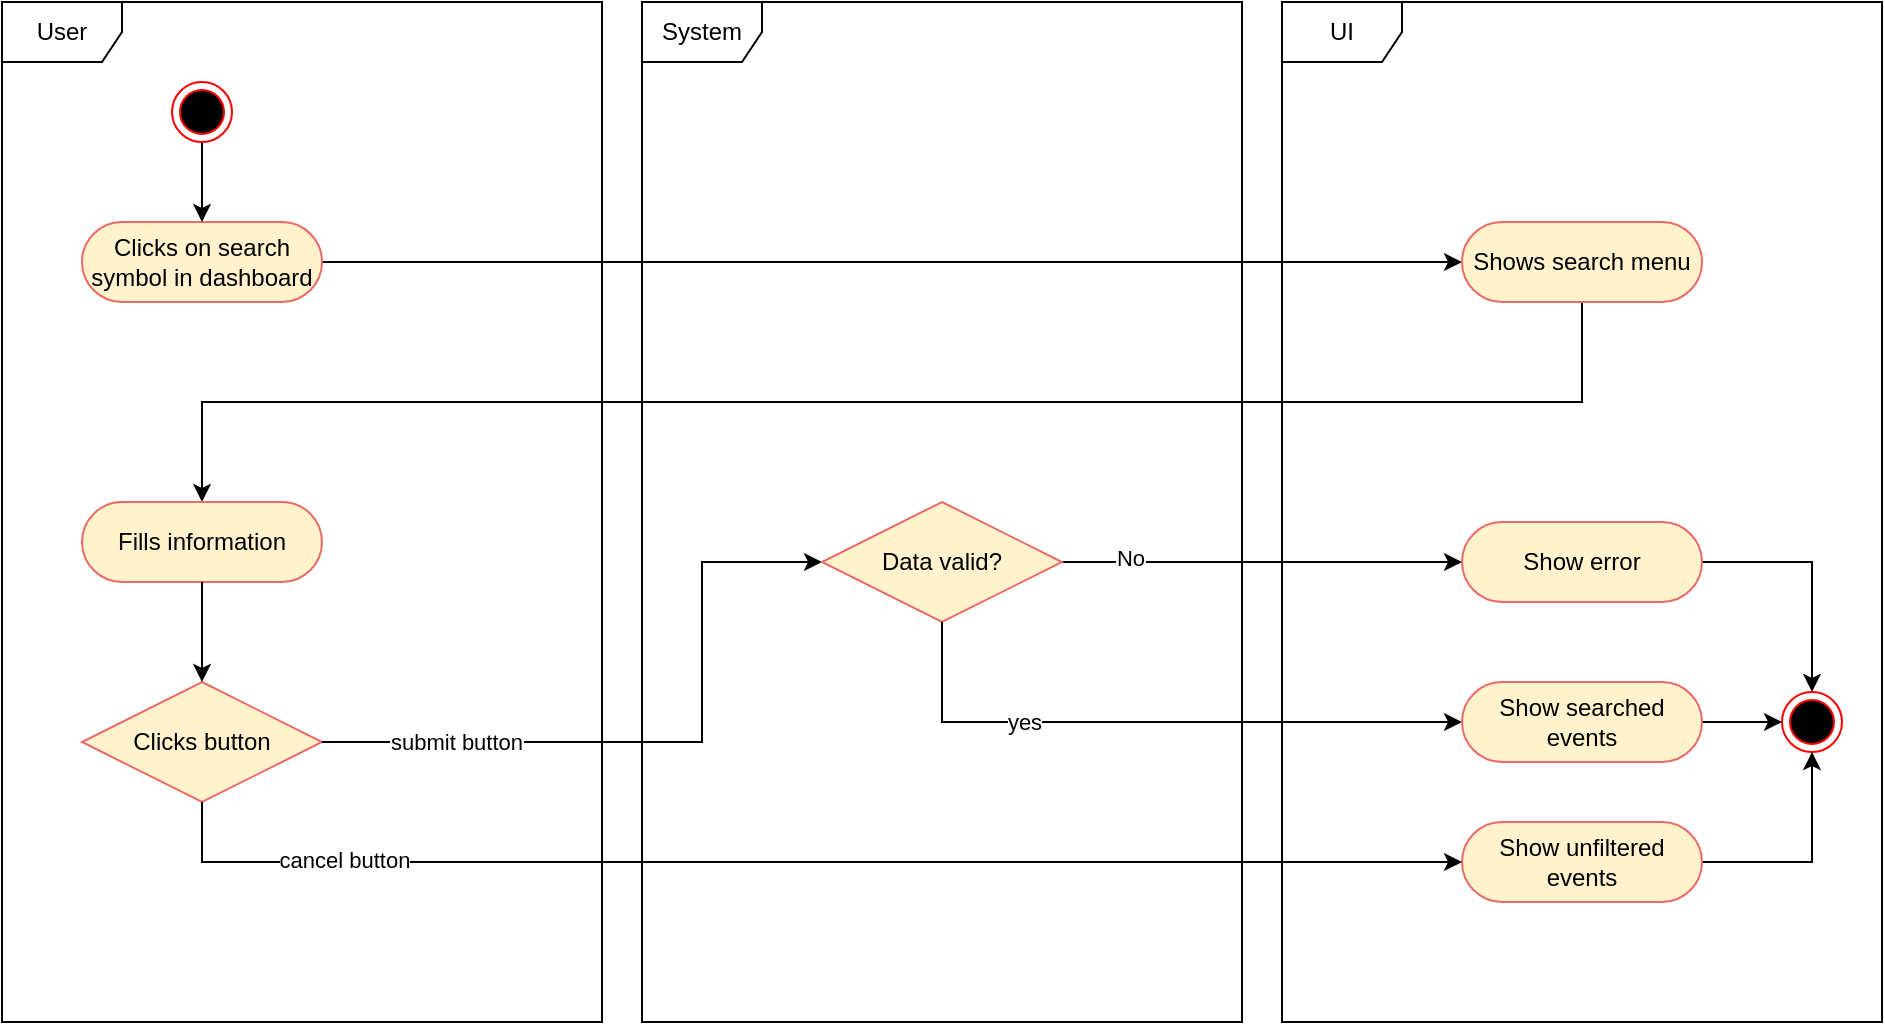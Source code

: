 <mxfile version="14.5.3" type="github">
  <diagram id="DJ4I3Z_eNZQmLwIuZ9DC" name="Page-1">
    <mxGraphModel dx="1034" dy="735" grid="1" gridSize="10" guides="1" tooltips="1" connect="1" arrows="1" fold="1" page="1" pageScale="1" pageWidth="827" pageHeight="1169" math="0" shadow="0">
      <root>
        <mxCell id="0" />
        <mxCell id="1" parent="0" />
        <mxCell id="qnU3qkQF4iOGHjaWER2p-1" value="User" style="shape=umlFrame;whiteSpace=wrap;html=1;rounded=1;" vertex="1" parent="1">
          <mxGeometry x="40" y="50" width="300" height="510" as="geometry" />
        </mxCell>
        <mxCell id="qnU3qkQF4iOGHjaWER2p-2" value="Clicks button" style="shape=rhombus;perimeter=rhombusPerimeter;whiteSpace=wrap;html=1;align=center;rounded=0;fillColor=#fff2cc;strokeColor=#EA6B66;" vertex="1" parent="1">
          <mxGeometry x="80" y="390" width="120" height="60" as="geometry" />
        </mxCell>
        <mxCell id="qnU3qkQF4iOGHjaWER2p-3" value="System" style="shape=umlFrame;whiteSpace=wrap;html=1;rounded=1;" vertex="1" parent="1">
          <mxGeometry x="360" y="50" width="300" height="510" as="geometry" />
        </mxCell>
        <mxCell id="qnU3qkQF4iOGHjaWER2p-4" style="edgeStyle=orthogonalEdgeStyle;rounded=0;orthogonalLoop=1;jettySize=auto;html=1;entryX=0;entryY=0.5;entryDx=0;entryDy=0;" edge="1" parent="1" source="qnU3qkQF4iOGHjaWER2p-5" target="qnU3qkQF4iOGHjaWER2p-12">
          <mxGeometry relative="1" as="geometry">
            <mxPoint x="460.0" y="180" as="targetPoint" />
          </mxGeometry>
        </mxCell>
        <mxCell id="qnU3qkQF4iOGHjaWER2p-5" value="Clicks on search symbol in dashboard" style="rounded=1;whiteSpace=wrap;html=1;arcSize=50;fillColor=#fff2cc;strokeColor=#EA6B66;" vertex="1" parent="1">
          <mxGeometry x="80" y="160" width="120" height="40" as="geometry" />
        </mxCell>
        <mxCell id="qnU3qkQF4iOGHjaWER2p-6" value="UI" style="shape=umlFrame;whiteSpace=wrap;html=1;rounded=1;" vertex="1" parent="1">
          <mxGeometry x="680" y="50" width="300" height="510" as="geometry" />
        </mxCell>
        <mxCell id="qnU3qkQF4iOGHjaWER2p-7" style="edgeStyle=orthogonalEdgeStyle;rounded=0;orthogonalLoop=1;jettySize=auto;html=1;" edge="1" parent="1" source="qnU3qkQF4iOGHjaWER2p-8" target="qnU3qkQF4iOGHjaWER2p-5">
          <mxGeometry relative="1" as="geometry" />
        </mxCell>
        <mxCell id="qnU3qkQF4iOGHjaWER2p-8" value="" style="ellipse;html=1;shape=endState;fillColor=#000000;strokeColor=#ff0000;rounded=1;" vertex="1" parent="1">
          <mxGeometry x="125" y="90" width="30" height="30" as="geometry" />
        </mxCell>
        <mxCell id="qnU3qkQF4iOGHjaWER2p-11" style="edgeStyle=orthogonalEdgeStyle;rounded=0;orthogonalLoop=1;jettySize=auto;html=1;entryX=0.5;entryY=0;entryDx=0;entryDy=0;" edge="1" parent="1" source="qnU3qkQF4iOGHjaWER2p-12" target="qnU3qkQF4iOGHjaWER2p-20">
          <mxGeometry relative="1" as="geometry">
            <Array as="points">
              <mxPoint x="830" y="250" />
              <mxPoint x="140" y="250" />
              <mxPoint x="140" y="260" />
            </Array>
          </mxGeometry>
        </mxCell>
        <mxCell id="qnU3qkQF4iOGHjaWER2p-12" value="Shows search menu" style="rounded=1;whiteSpace=wrap;html=1;arcSize=50;fillColor=#fff2cc;strokeColor=#EA6B66;" vertex="1" parent="1">
          <mxGeometry x="770" y="160" width="120" height="40" as="geometry" />
        </mxCell>
        <mxCell id="qnU3qkQF4iOGHjaWER2p-13" style="edgeStyle=orthogonalEdgeStyle;rounded=0;orthogonalLoop=1;jettySize=auto;html=1;" edge="1" parent="1" source="qnU3qkQF4iOGHjaWER2p-14" target="qnU3qkQF4iOGHjaWER2p-19">
          <mxGeometry relative="1" as="geometry" />
        </mxCell>
        <mxCell id="qnU3qkQF4iOGHjaWER2p-14" value="Show error" style="rounded=1;whiteSpace=wrap;html=1;arcSize=50;fillColor=#fff2cc;strokeColor=#EA6B66;" vertex="1" parent="1">
          <mxGeometry x="770" y="310" width="120" height="40" as="geometry" />
        </mxCell>
        <mxCell id="qnU3qkQF4iOGHjaWER2p-15" style="edgeStyle=orthogonalEdgeStyle;rounded=0;orthogonalLoop=1;jettySize=auto;html=1;entryX=0;entryY=0.5;entryDx=0;entryDy=0;exitX=1;exitY=0.5;exitDx=0;exitDy=0;" edge="1" parent="1" source="qnU3qkQF4iOGHjaWER2p-2" target="qnU3qkQF4iOGHjaWER2p-24">
          <mxGeometry relative="1" as="geometry">
            <Array as="points">
              <mxPoint x="390" y="420" />
              <mxPoint x="390" y="330" />
            </Array>
            <mxPoint x="450.0" y="330" as="targetPoint" />
          </mxGeometry>
        </mxCell>
        <mxCell id="qnU3qkQF4iOGHjaWER2p-16" value="submit button" style="edgeLabel;html=1;align=center;verticalAlign=middle;resizable=0;points=[];" vertex="1" connectable="0" parent="qnU3qkQF4iOGHjaWER2p-15">
          <mxGeometry x="-0.894" relative="1" as="geometry">
            <mxPoint x="49" as="offset" />
          </mxGeometry>
        </mxCell>
        <mxCell id="qnU3qkQF4iOGHjaWER2p-17" style="edgeStyle=orthogonalEdgeStyle;rounded=0;orthogonalLoop=1;jettySize=auto;html=1;" edge="1" parent="1" source="qnU3qkQF4iOGHjaWER2p-24" target="qnU3qkQF4iOGHjaWER2p-14">
          <mxGeometry relative="1" as="geometry">
            <mxPoint x="570.0" y="330" as="sourcePoint" />
            <Array as="points">
              <mxPoint x="570" y="330" />
            </Array>
          </mxGeometry>
        </mxCell>
        <mxCell id="qnU3qkQF4iOGHjaWER2p-26" value="No" style="edgeLabel;html=1;align=center;verticalAlign=middle;resizable=0;points=[];" vertex="1" connectable="0" parent="qnU3qkQF4iOGHjaWER2p-17">
          <mxGeometry x="-0.663" y="2" relative="1" as="geometry">
            <mxPoint as="offset" />
          </mxGeometry>
        </mxCell>
        <mxCell id="qnU3qkQF4iOGHjaWER2p-19" value="" style="ellipse;html=1;shape=endState;fillColor=#000000;strokeColor=#ff0000;rounded=1;" vertex="1" parent="1">
          <mxGeometry x="930" y="395" width="30" height="30" as="geometry" />
        </mxCell>
        <mxCell id="qnU3qkQF4iOGHjaWER2p-20" value="Fills information" style="rounded=1;whiteSpace=wrap;html=1;arcSize=50;fillColor=#fff2cc;strokeColor=#EA6B66;" vertex="1" parent="1">
          <mxGeometry x="80" y="300" width="120" height="40" as="geometry" />
        </mxCell>
        <mxCell id="qnU3qkQF4iOGHjaWER2p-21" value="" style="endArrow=classic;html=1;exitX=0.5;exitY=1;exitDx=0;exitDy=0;" edge="1" parent="1" source="qnU3qkQF4iOGHjaWER2p-20" target="qnU3qkQF4iOGHjaWER2p-2">
          <mxGeometry width="50" height="50" relative="1" as="geometry">
            <mxPoint x="520" y="320" as="sourcePoint" />
            <mxPoint x="570" y="270" as="targetPoint" />
          </mxGeometry>
        </mxCell>
        <mxCell id="qnU3qkQF4iOGHjaWER2p-27" style="edgeStyle=orthogonalEdgeStyle;rounded=0;orthogonalLoop=1;jettySize=auto;html=1;" edge="1" parent="1" source="qnU3qkQF4iOGHjaWER2p-22" target="qnU3qkQF4iOGHjaWER2p-19">
          <mxGeometry relative="1" as="geometry" />
        </mxCell>
        <mxCell id="qnU3qkQF4iOGHjaWER2p-22" value="Show unfiltered &lt;br&gt;events" style="rounded=1;whiteSpace=wrap;html=1;arcSize=50;fillColor=#fff2cc;strokeColor=#EA6B66;" vertex="1" parent="1">
          <mxGeometry x="770" y="460" width="120" height="40" as="geometry" />
        </mxCell>
        <mxCell id="qnU3qkQF4iOGHjaWER2p-23" value="" style="endArrow=classic;html=1;exitX=0.5;exitY=1;exitDx=0;exitDy=0;entryX=0;entryY=0.5;entryDx=0;entryDy=0;rounded=0;" edge="1" parent="1" source="qnU3qkQF4iOGHjaWER2p-2" target="qnU3qkQF4iOGHjaWER2p-22">
          <mxGeometry width="50" height="50" relative="1" as="geometry">
            <mxPoint x="520" y="310" as="sourcePoint" />
            <mxPoint x="570" y="260" as="targetPoint" />
            <Array as="points">
              <mxPoint x="140" y="480" />
            </Array>
          </mxGeometry>
        </mxCell>
        <mxCell id="qnU3qkQF4iOGHjaWER2p-25" value="cancel button" style="edgeLabel;html=1;align=center;verticalAlign=middle;resizable=0;points=[];" vertex="1" connectable="0" parent="qnU3qkQF4iOGHjaWER2p-23">
          <mxGeometry x="-0.695" y="1" relative="1" as="geometry">
            <mxPoint as="offset" />
          </mxGeometry>
        </mxCell>
        <mxCell id="qnU3qkQF4iOGHjaWER2p-24" value="Data valid?" style="shape=rhombus;perimeter=rhombusPerimeter;whiteSpace=wrap;html=1;align=center;rounded=0;fillColor=#fff2cc;strokeColor=#EA6B66;" vertex="1" parent="1">
          <mxGeometry x="450" y="300" width="120" height="60" as="geometry" />
        </mxCell>
        <mxCell id="qnU3qkQF4iOGHjaWER2p-29" value="" style="endArrow=classic;html=1;exitX=0.5;exitY=1;exitDx=0;exitDy=0;entryX=0;entryY=0.5;entryDx=0;entryDy=0;rounded=0;" edge="1" parent="1" source="qnU3qkQF4iOGHjaWER2p-24" target="qnU3qkQF4iOGHjaWER2p-30">
          <mxGeometry width="50" height="50" relative="1" as="geometry">
            <mxPoint x="520" y="310" as="sourcePoint" />
            <mxPoint x="570" y="260" as="targetPoint" />
            <Array as="points">
              <mxPoint x="510" y="410" />
            </Array>
          </mxGeometry>
        </mxCell>
        <mxCell id="qnU3qkQF4iOGHjaWER2p-31" value="yes" style="edgeLabel;html=1;align=center;verticalAlign=middle;resizable=0;points=[];" vertex="1" connectable="0" parent="qnU3qkQF4iOGHjaWER2p-29">
          <mxGeometry x="-0.453" y="-3" relative="1" as="geometry">
            <mxPoint x="5.29" y="-3" as="offset" />
          </mxGeometry>
        </mxCell>
        <mxCell id="qnU3qkQF4iOGHjaWER2p-32" style="edgeStyle=orthogonalEdgeStyle;rounded=0;orthogonalLoop=1;jettySize=auto;html=1;" edge="1" parent="1" source="qnU3qkQF4iOGHjaWER2p-30" target="qnU3qkQF4iOGHjaWER2p-19">
          <mxGeometry relative="1" as="geometry" />
        </mxCell>
        <mxCell id="qnU3qkQF4iOGHjaWER2p-30" value="Show searched events" style="rounded=1;whiteSpace=wrap;html=1;arcSize=50;fillColor=#fff2cc;strokeColor=#EA6B66;" vertex="1" parent="1">
          <mxGeometry x="770" y="390" width="120" height="40" as="geometry" />
        </mxCell>
      </root>
    </mxGraphModel>
  </diagram>
</mxfile>

